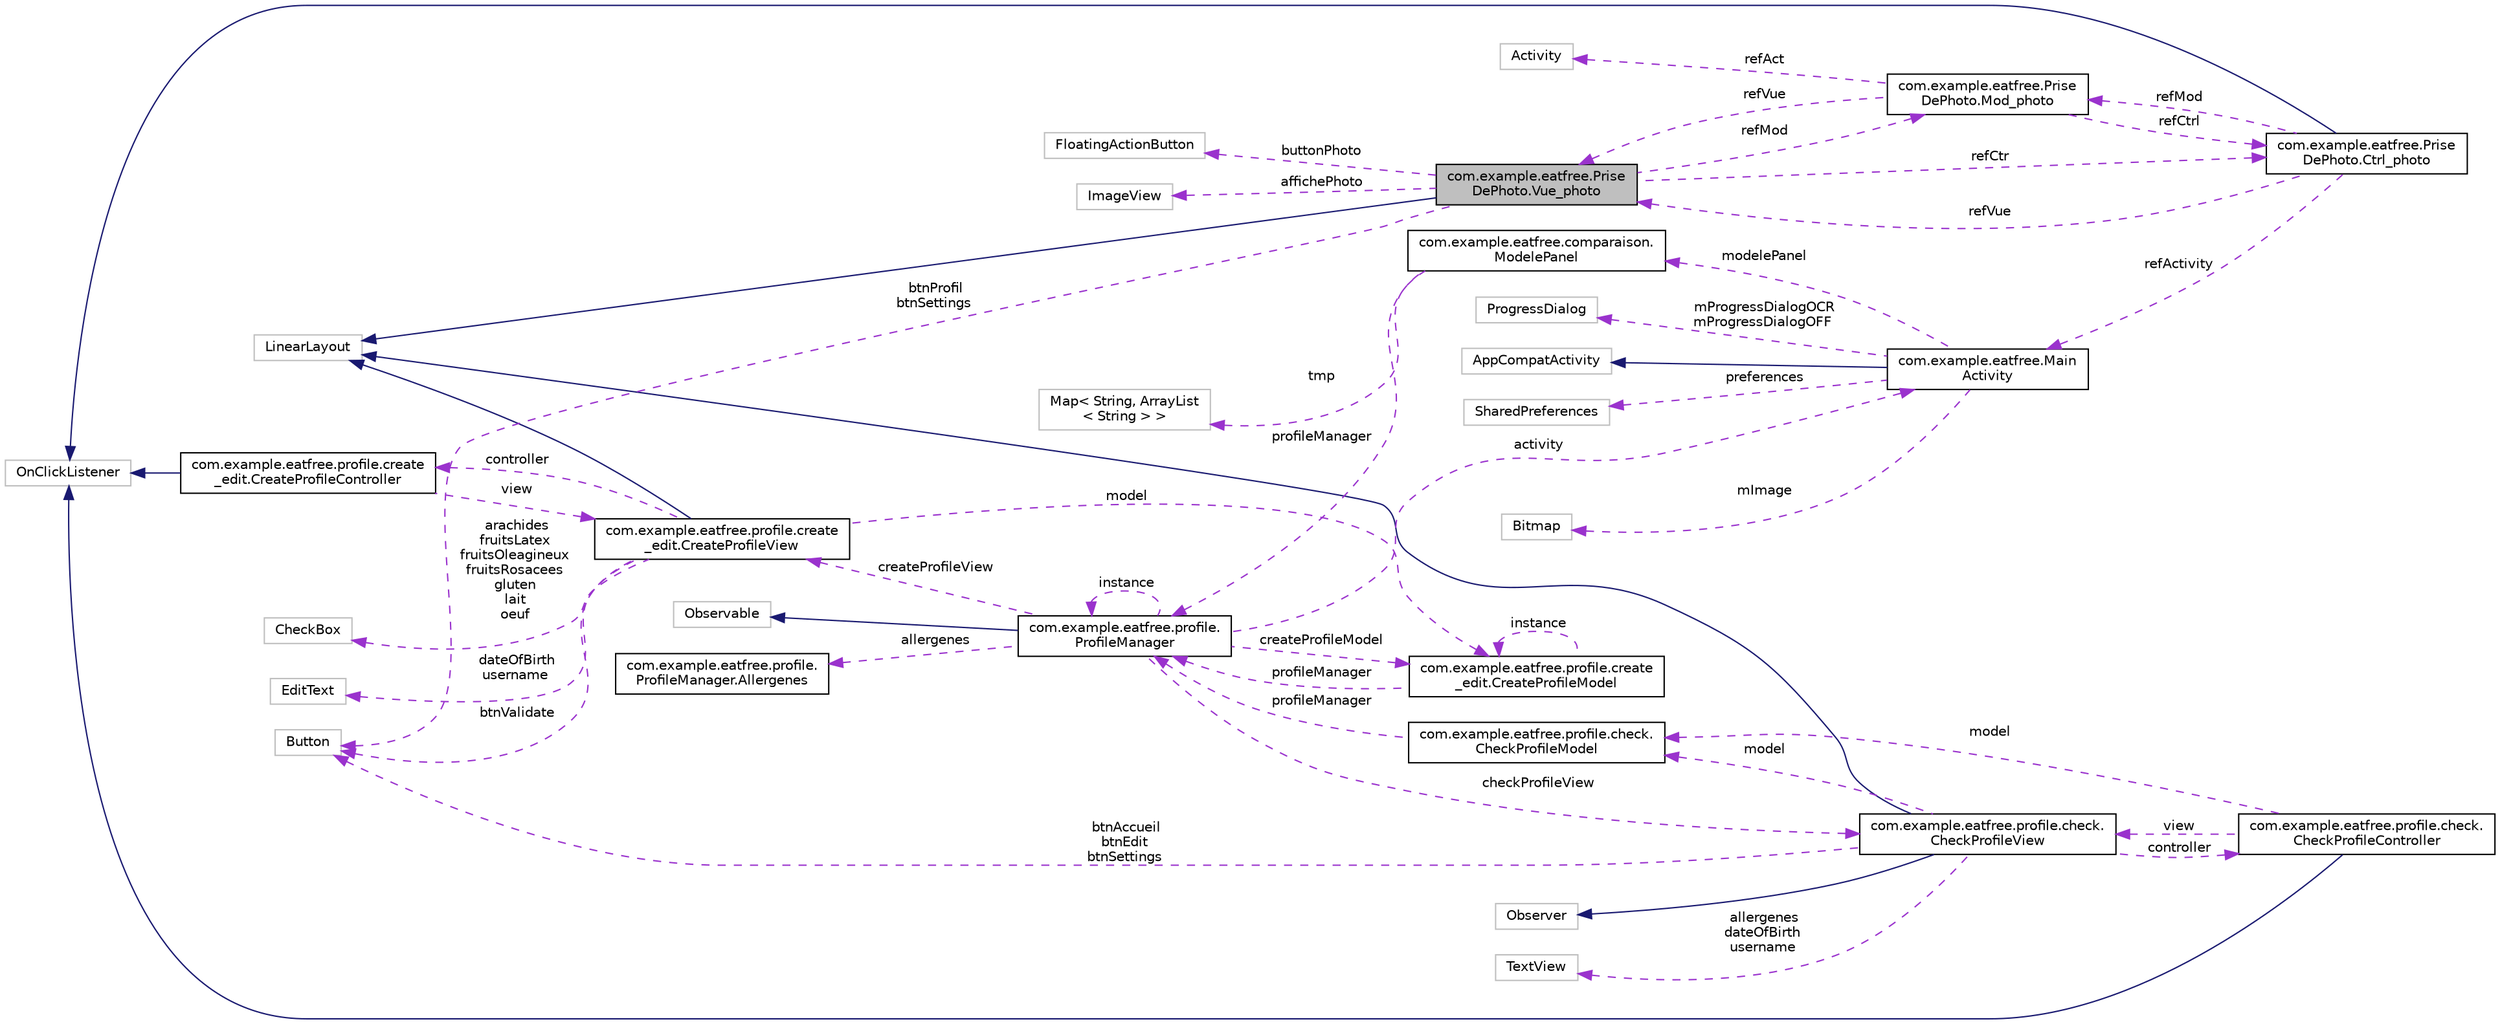 digraph "com.example.eatfree.PriseDePhoto.Vue_photo"
{
 // LATEX_PDF_SIZE
  edge [fontname="Helvetica",fontsize="10",labelfontname="Helvetica",labelfontsize="10"];
  node [fontname="Helvetica",fontsize="10",shape=record];
  rankdir="LR";
  Node1 [label="com.example.eatfree.Prise\lDePhoto.Vue_photo",height=0.2,width=0.4,color="black", fillcolor="grey75", style="filled", fontcolor="black",tooltip=" "];
  Node2 -> Node1 [dir="back",color="midnightblue",fontsize="10",style="solid",fontname="Helvetica"];
  Node2 [label="LinearLayout",height=0.2,width=0.4,color="grey75", fillcolor="white", style="filled",tooltip=" "];
  Node3 -> Node1 [dir="back",color="darkorchid3",fontsize="10",style="dashed",label=" refMod" ,fontname="Helvetica"];
  Node3 [label="com.example.eatfree.Prise\lDePhoto.Mod_photo",height=0.2,width=0.4,color="black", fillcolor="white", style="filled",URL="$classcom_1_1example_1_1eatfree_1_1_prise_de_photo_1_1_mod__photo.html",tooltip=" "];
  Node4 -> Node3 [dir="back",color="darkorchid3",fontsize="10",style="dashed",label=" refAct" ,fontname="Helvetica"];
  Node4 [label="Activity",height=0.2,width=0.4,color="grey75", fillcolor="white", style="filled",tooltip=" "];
  Node1 -> Node3 [dir="back",color="darkorchid3",fontsize="10",style="dashed",label=" refVue" ,fontname="Helvetica"];
  Node5 -> Node3 [dir="back",color="darkorchid3",fontsize="10",style="dashed",label=" refCtrl" ,fontname="Helvetica"];
  Node5 [label="com.example.eatfree.Prise\lDePhoto.Ctrl_photo",height=0.2,width=0.4,color="black", fillcolor="white", style="filled",URL="$classcom_1_1example_1_1eatfree_1_1_prise_de_photo_1_1_ctrl__photo.html",tooltip=" "];
  Node6 -> Node5 [dir="back",color="midnightblue",fontsize="10",style="solid",fontname="Helvetica"];
  Node6 [label="OnClickListener",height=0.2,width=0.4,color="grey75", fillcolor="white", style="filled",tooltip=" "];
  Node3 -> Node5 [dir="back",color="darkorchid3",fontsize="10",style="dashed",label=" refMod" ,fontname="Helvetica"];
  Node1 -> Node5 [dir="back",color="darkorchid3",fontsize="10",style="dashed",label=" refVue" ,fontname="Helvetica"];
  Node7 -> Node5 [dir="back",color="darkorchid3",fontsize="10",style="dashed",label=" refActivity" ,fontname="Helvetica"];
  Node7 [label="com.example.eatfree.Main\lActivity",height=0.2,width=0.4,color="black", fillcolor="white", style="filled",URL="$classcom_1_1example_1_1eatfree_1_1_main_activity.html",tooltip=" "];
  Node8 -> Node7 [dir="back",color="midnightblue",fontsize="10",style="solid",fontname="Helvetica"];
  Node8 [label="AppCompatActivity",height=0.2,width=0.4,color="grey75", fillcolor="white", style="filled",tooltip=" "];
  Node9 -> Node7 [dir="back",color="darkorchid3",fontsize="10",style="dashed",label=" preferences" ,fontname="Helvetica"];
  Node9 [label="SharedPreferences",height=0.2,width=0.4,color="grey75", fillcolor="white", style="filled",tooltip=" "];
  Node10 -> Node7 [dir="back",color="darkorchid3",fontsize="10",style="dashed",label=" modelePanel" ,fontname="Helvetica"];
  Node10 [label="com.example.eatfree.comparaison.\lModelePanel",height=0.2,width=0.4,color="black", fillcolor="white", style="filled",URL="$classcom_1_1example_1_1eatfree_1_1comparaison_1_1_modele_panel.html",tooltip=" "];
  Node11 -> Node10 [dir="back",color="darkorchid3",fontsize="10",style="dashed",label=" tmp" ,fontname="Helvetica"];
  Node11 [label="Map\< String, ArrayList\l\< String \> \>",height=0.2,width=0.4,color="grey75", fillcolor="white", style="filled",tooltip=" "];
  Node12 -> Node10 [dir="back",color="darkorchid3",fontsize="10",style="dashed",label=" profileManager" ,fontname="Helvetica"];
  Node12 [label="com.example.eatfree.profile.\lProfileManager",height=0.2,width=0.4,color="black", fillcolor="white", style="filled",URL="$classcom_1_1example_1_1eatfree_1_1profile_1_1_profile_manager.html",tooltip=" "];
  Node13 -> Node12 [dir="back",color="midnightblue",fontsize="10",style="solid",fontname="Helvetica"];
  Node13 [label="Observable",height=0.2,width=0.4,color="grey75", fillcolor="white", style="filled",tooltip=" "];
  Node14 -> Node12 [dir="back",color="darkorchid3",fontsize="10",style="dashed",label=" createProfileView" ,fontname="Helvetica"];
  Node14 [label="com.example.eatfree.profile.create\l_edit.CreateProfileView",height=0.2,width=0.4,color="black", fillcolor="white", style="filled",URL="$classcom_1_1example_1_1eatfree_1_1profile_1_1create__edit_1_1_create_profile_view.html",tooltip=" "];
  Node2 -> Node14 [dir="back",color="midnightblue",fontsize="10",style="solid",fontname="Helvetica"];
  Node15 -> Node14 [dir="back",color="darkorchid3",fontsize="10",style="dashed",label=" btnValidate" ,fontname="Helvetica"];
  Node15 [label="Button",height=0.2,width=0.4,color="grey75", fillcolor="white", style="filled",tooltip=" "];
  Node16 -> Node14 [dir="back",color="darkorchid3",fontsize="10",style="dashed",label=" arachides\nfruitsLatex\nfruitsOleagineux\nfruitsRosacees\ngluten\nlait\noeuf" ,fontname="Helvetica"];
  Node16 [label="CheckBox",height=0.2,width=0.4,color="grey75", fillcolor="white", style="filled",tooltip=" "];
  Node17 -> Node14 [dir="back",color="darkorchid3",fontsize="10",style="dashed",label=" dateOfBirth\nusername" ,fontname="Helvetica"];
  Node17 [label="EditText",height=0.2,width=0.4,color="grey75", fillcolor="white", style="filled",tooltip=" "];
  Node18 -> Node14 [dir="back",color="darkorchid3",fontsize="10",style="dashed",label=" controller" ,fontname="Helvetica"];
  Node18 [label="com.example.eatfree.profile.create\l_edit.CreateProfileController",height=0.2,width=0.4,color="black", fillcolor="white", style="filled",URL="$classcom_1_1example_1_1eatfree_1_1profile_1_1create__edit_1_1_create_profile_controller.html",tooltip=" "];
  Node6 -> Node18 [dir="back",color="midnightblue",fontsize="10",style="solid",fontname="Helvetica"];
  Node14 -> Node18 [dir="back",color="darkorchid3",fontsize="10",style="dashed",label=" view" ,fontname="Helvetica"];
  Node19 -> Node14 [dir="back",color="darkorchid3",fontsize="10",style="dashed",label=" model" ,fontname="Helvetica"];
  Node19 [label="com.example.eatfree.profile.create\l_edit.CreateProfileModel",height=0.2,width=0.4,color="black", fillcolor="white", style="filled",URL="$classcom_1_1example_1_1eatfree_1_1profile_1_1create__edit_1_1_create_profile_model.html",tooltip=" "];
  Node12 -> Node19 [dir="back",color="darkorchid3",fontsize="10",style="dashed",label=" profileManager" ,fontname="Helvetica"];
  Node19 -> Node19 [dir="back",color="darkorchid3",fontsize="10",style="dashed",label=" instance" ,fontname="Helvetica"];
  Node20 -> Node12 [dir="back",color="darkorchid3",fontsize="10",style="dashed",label=" checkProfileView" ,fontname="Helvetica"];
  Node20 [label="com.example.eatfree.profile.check.\lCheckProfileView",height=0.2,width=0.4,color="black", fillcolor="white", style="filled",URL="$classcom_1_1example_1_1eatfree_1_1profile_1_1check_1_1_check_profile_view.html",tooltip=" "];
  Node2 -> Node20 [dir="back",color="midnightblue",fontsize="10",style="solid",fontname="Helvetica"];
  Node21 -> Node20 [dir="back",color="midnightblue",fontsize="10",style="solid",fontname="Helvetica"];
  Node21 [label="Observer",height=0.2,width=0.4,color="grey75", fillcolor="white", style="filled",tooltip=" "];
  Node22 -> Node20 [dir="back",color="darkorchid3",fontsize="10",style="dashed",label=" controller" ,fontname="Helvetica"];
  Node22 [label="com.example.eatfree.profile.check.\lCheckProfileController",height=0.2,width=0.4,color="black", fillcolor="white", style="filled",URL="$classcom_1_1example_1_1eatfree_1_1profile_1_1check_1_1_check_profile_controller.html",tooltip=" "];
  Node6 -> Node22 [dir="back",color="midnightblue",fontsize="10",style="solid",fontname="Helvetica"];
  Node20 -> Node22 [dir="back",color="darkorchid3",fontsize="10",style="dashed",label=" view" ,fontname="Helvetica"];
  Node23 -> Node22 [dir="back",color="darkorchid3",fontsize="10",style="dashed",label=" model" ,fontname="Helvetica"];
  Node23 [label="com.example.eatfree.profile.check.\lCheckProfileModel",height=0.2,width=0.4,color="black", fillcolor="white", style="filled",URL="$classcom_1_1example_1_1eatfree_1_1profile_1_1check_1_1_check_profile_model.html",tooltip=" "];
  Node12 -> Node23 [dir="back",color="darkorchid3",fontsize="10",style="dashed",label=" profileManager" ,fontname="Helvetica"];
  Node15 -> Node20 [dir="back",color="darkorchid3",fontsize="10",style="dashed",label=" btnAccueil\nbtnEdit\nbtnSettings" ,fontname="Helvetica"];
  Node23 -> Node20 [dir="back",color="darkorchid3",fontsize="10",style="dashed",label=" model" ,fontname="Helvetica"];
  Node24 -> Node20 [dir="back",color="darkorchid3",fontsize="10",style="dashed",label=" allergenes\ndateOfBirth\nusername" ,fontname="Helvetica"];
  Node24 [label="TextView",height=0.2,width=0.4,color="grey75", fillcolor="white", style="filled",tooltip=" "];
  Node12 -> Node12 [dir="back",color="darkorchid3",fontsize="10",style="dashed",label=" instance" ,fontname="Helvetica"];
  Node25 -> Node12 [dir="back",color="darkorchid3",fontsize="10",style="dashed",label=" allergenes" ,fontname="Helvetica"];
  Node25 [label="com.example.eatfree.profile.\lProfileManager.Allergenes",height=0.2,width=0.4,color="black", fillcolor="white", style="filled",URL="$enumcom_1_1example_1_1eatfree_1_1profile_1_1_profile_manager_1_1_allergenes.html",tooltip="énumération des familles d'allergènes."];
  Node7 -> Node12 [dir="back",color="darkorchid3",fontsize="10",style="dashed",label=" activity" ,fontname="Helvetica"];
  Node19 -> Node12 [dir="back",color="darkorchid3",fontsize="10",style="dashed",label=" createProfileModel" ,fontname="Helvetica"];
  Node26 -> Node7 [dir="back",color="darkorchid3",fontsize="10",style="dashed",label=" mImage" ,fontname="Helvetica"];
  Node26 [label="Bitmap",height=0.2,width=0.4,color="grey75", fillcolor="white", style="filled",tooltip=" "];
  Node27 -> Node7 [dir="back",color="darkorchid3",fontsize="10",style="dashed",label=" mProgressDialogOCR\nmProgressDialogOFF" ,fontname="Helvetica"];
  Node27 [label="ProgressDialog",height=0.2,width=0.4,color="grey75", fillcolor="white", style="filled",tooltip=" "];
  Node15 -> Node1 [dir="back",color="darkorchid3",fontsize="10",style="dashed",label=" btnProfil\nbtnSettings" ,fontname="Helvetica"];
  Node28 -> Node1 [dir="back",color="darkorchid3",fontsize="10",style="dashed",label=" buttonPhoto" ,fontname="Helvetica"];
  Node28 [label="FloatingActionButton",height=0.2,width=0.4,color="grey75", fillcolor="white", style="filled",tooltip=" "];
  Node29 -> Node1 [dir="back",color="darkorchid3",fontsize="10",style="dashed",label=" affichePhoto" ,fontname="Helvetica"];
  Node29 [label="ImageView",height=0.2,width=0.4,color="grey75", fillcolor="white", style="filled",tooltip=" "];
  Node5 -> Node1 [dir="back",color="darkorchid3",fontsize="10",style="dashed",label=" refCtr" ,fontname="Helvetica"];
}
